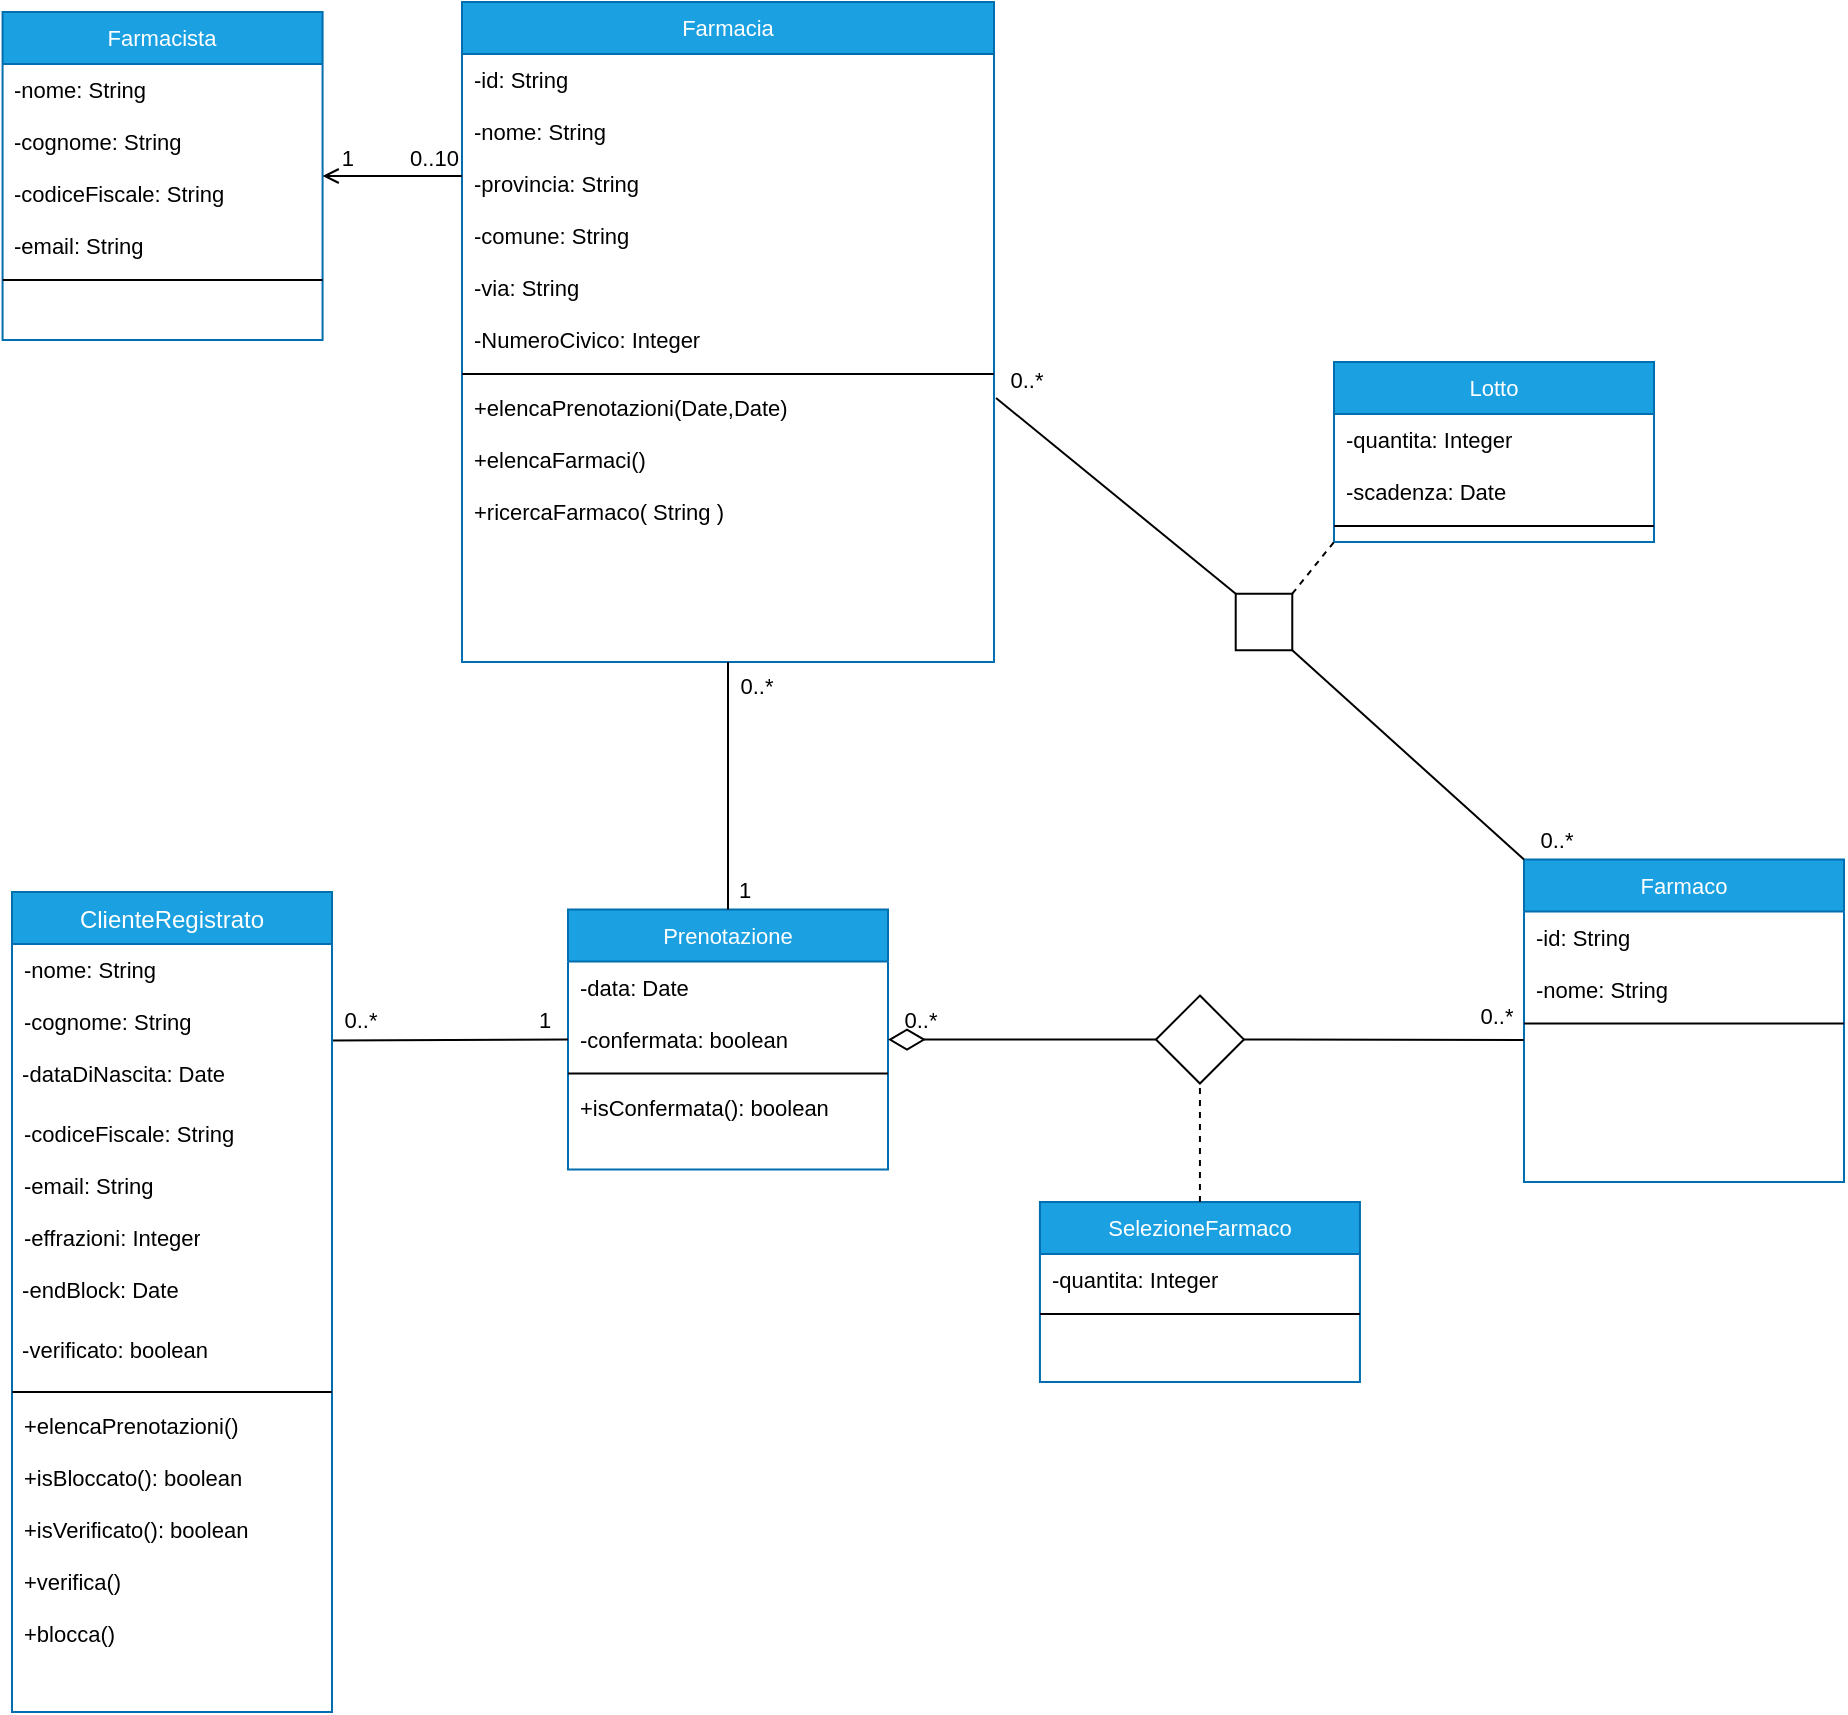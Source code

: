 <mxfile version="14.6.13" type="device"><diagram id="n_GCHAJZOZkWjjGcXOiW" name="Dominio"><mxGraphModel dx="2119" dy="756" grid="0" gridSize="10" guides="1" tooltips="1" connect="1" arrows="1" fold="1" page="1" pageScale="1" pageWidth="827" pageHeight="1169" background="none" math="0" shadow="0"><root><mxCell id="_tChWmzW72qKrH2FHl7e-0"/><mxCell id="_tChWmzW72qKrH2FHl7e-1" parent="_tChWmzW72qKrH2FHl7e-0"/><mxCell id="JJ1CziQxTOwDTlc9LSBb-0" value="Farmacia" style="swimlane;fontStyle=0;align=center;verticalAlign=top;childLayout=stackLayout;horizontal=1;startSize=26;horizontalStack=0;resizeParent=1;resizeLast=0;collapsible=1;marginBottom=0;rounded=0;shadow=0;strokeWidth=1;fillColor=#1ba1e2;strokeColor=#006EAF;fontColor=#ffffff;fontSize=11;whiteSpace=wrap;html=1;" parent="_tChWmzW72qKrH2FHl7e-1" vertex="1"><mxGeometry x="9" y="26" width="266" height="330" as="geometry"><mxRectangle x="230" y="140" width="160" height="26" as="alternateBounds"/></mxGeometry></mxCell><mxCell id="JJ1CziQxTOwDTlc9LSBb-1" value="-id: String" style="text;align=left;verticalAlign=top;spacingLeft=4;spacingRight=4;overflow=hidden;rotatable=0;points=[[0,0.5],[1,0.5]];portConstraint=eastwest;fontSize=11;whiteSpace=wrap;html=1;" parent="JJ1CziQxTOwDTlc9LSBb-0" vertex="1"><mxGeometry y="26" width="266" height="26" as="geometry"/></mxCell><mxCell id="JJ1CziQxTOwDTlc9LSBb-2" value="-nome: String&lt;br&gt;" style="text;align=left;verticalAlign=top;spacingLeft=4;spacingRight=4;overflow=hidden;rotatable=0;points=[[0,0.5],[1,0.5]];portConstraint=eastwest;fontSize=11;whiteSpace=wrap;html=1;" parent="JJ1CziQxTOwDTlc9LSBb-0" vertex="1"><mxGeometry y="52" width="266" height="26" as="geometry"/></mxCell><mxCell id="JJ1CziQxTOwDTlc9LSBb-3" value="-provincia: String" style="text;align=left;verticalAlign=top;spacingLeft=4;spacingRight=4;overflow=hidden;rotatable=0;points=[[0,0.5],[1,0.5]];portConstraint=eastwest;rounded=0;shadow=0;html=1;fontSize=11;whiteSpace=wrap;" parent="JJ1CziQxTOwDTlc9LSBb-0" vertex="1"><mxGeometry y="78" width="266" height="26" as="geometry"/></mxCell><mxCell id="JJ1CziQxTOwDTlc9LSBb-4" value="-comune: String" style="text;align=left;verticalAlign=top;spacingLeft=4;spacingRight=4;overflow=hidden;rotatable=0;points=[[0,0.5],[1,0.5]];portConstraint=eastwest;rounded=0;shadow=0;html=1;fontSize=11;whiteSpace=wrap;" parent="JJ1CziQxTOwDTlc9LSBb-0" vertex="1"><mxGeometry y="104" width="266" height="26" as="geometry"/></mxCell><mxCell id="JJ1CziQxTOwDTlc9LSBb-5" value="-via: String" style="text;align=left;verticalAlign=top;spacingLeft=4;spacingRight=4;overflow=hidden;rotatable=0;points=[[0,0.5],[1,0.5]];portConstraint=eastwest;fontSize=11;whiteSpace=wrap;html=1;" parent="JJ1CziQxTOwDTlc9LSBb-0" vertex="1"><mxGeometry y="130" width="266" height="26" as="geometry"/></mxCell><mxCell id="JJ1CziQxTOwDTlc9LSBb-6" value="-NumeroCivico: Integer" style="text;align=left;verticalAlign=top;spacingLeft=4;spacingRight=4;overflow=hidden;rotatable=0;points=[[0,0.5],[1,0.5]];portConstraint=eastwest;fontSize=11;whiteSpace=wrap;html=1;" parent="JJ1CziQxTOwDTlc9LSBb-0" vertex="1"><mxGeometry y="156" width="266" height="26" as="geometry"/></mxCell><mxCell id="JJ1CziQxTOwDTlc9LSBb-7" value="" style="line;html=1;strokeWidth=1;align=left;verticalAlign=middle;spacingTop=-1;spacingLeft=3;spacingRight=3;rotatable=0;labelPosition=right;points=[];portConstraint=eastwest;fontSize=11;whiteSpace=wrap;" parent="JJ1CziQxTOwDTlc9LSBb-0" vertex="1"><mxGeometry y="182" width="266" height="8" as="geometry"/></mxCell><mxCell id="JJ1CziQxTOwDTlc9LSBb-8" value="+elencaPrenotazioni(Date,Date)" style="text;align=left;verticalAlign=top;spacingLeft=4;spacingRight=4;overflow=hidden;rotatable=0;points=[[0,0.5],[1,0.5]];portConstraint=eastwest;fontSize=11;whiteSpace=wrap;html=1;" parent="JJ1CziQxTOwDTlc9LSBb-0" vertex="1"><mxGeometry y="190" width="266" height="26" as="geometry"/></mxCell><mxCell id="JJ1CziQxTOwDTlc9LSBb-12" value="+elencaFarmaci()" style="text;align=left;verticalAlign=top;spacingLeft=4;spacingRight=4;overflow=hidden;rotatable=0;points=[[0,0.5],[1,0.5]];portConstraint=eastwest;fontSize=11;whiteSpace=wrap;html=1;" parent="JJ1CziQxTOwDTlc9LSBb-0" vertex="1"><mxGeometry y="216" width="266" height="26" as="geometry"/></mxCell><mxCell id="JJ1CziQxTOwDTlc9LSBb-14" value="+ricercaFarmaco( String ) " style="text;align=left;verticalAlign=top;spacingLeft=4;spacingRight=4;overflow=hidden;rotatable=0;points=[[0,0.5],[1,0.5]];portConstraint=eastwest;fontSize=11;whiteSpace=wrap;html=1;" parent="JJ1CziQxTOwDTlc9LSBb-0" vertex="1"><mxGeometry y="242" width="266" height="26" as="geometry"/></mxCell><mxCell id="JJ1CziQxTOwDTlc9LSBb-15" value="Farmacista" style="swimlane;fontStyle=0;align=center;verticalAlign=top;childLayout=stackLayout;horizontal=1;startSize=26;horizontalStack=0;resizeParent=1;resizeLast=0;collapsible=1;marginBottom=0;rounded=0;shadow=0;strokeWidth=1;fillColor=#1ba1e2;strokeColor=#006EAF;fontColor=#ffffff;fontSize=11;whiteSpace=wrap;html=1;" parent="_tChWmzW72qKrH2FHl7e-1" vertex="1"><mxGeometry x="-220.71" y="31" width="160" height="164" as="geometry"><mxRectangle x="550" y="140" width="160" height="26" as="alternateBounds"/></mxGeometry></mxCell><mxCell id="JJ1CziQxTOwDTlc9LSBb-16" value="-nome: String" style="text;align=left;verticalAlign=top;spacingLeft=4;spacingRight=4;overflow=hidden;rotatable=0;points=[[0,0.5],[1,0.5]];portConstraint=eastwest;fontSize=11;whiteSpace=wrap;html=1;" parent="JJ1CziQxTOwDTlc9LSBb-15" vertex="1"><mxGeometry y="26" width="160" height="26" as="geometry"/></mxCell><mxCell id="JJ1CziQxTOwDTlc9LSBb-17" value="-cognome: String" style="text;align=left;verticalAlign=top;spacingLeft=4;spacingRight=4;overflow=hidden;rotatable=0;points=[[0,0.5],[1,0.5]];portConstraint=eastwest;rounded=0;shadow=0;html=1;fontSize=11;whiteSpace=wrap;" parent="JJ1CziQxTOwDTlc9LSBb-15" vertex="1"><mxGeometry y="52" width="160" height="26" as="geometry"/></mxCell><mxCell id="JJ1CziQxTOwDTlc9LSBb-18" value="-codiceFiscale: String" style="text;align=left;verticalAlign=top;spacingLeft=4;spacingRight=4;overflow=hidden;rotatable=0;points=[[0,0.5],[1,0.5]];portConstraint=eastwest;rounded=0;shadow=0;html=1;fontSize=11;whiteSpace=wrap;" parent="JJ1CziQxTOwDTlc9LSBb-15" vertex="1"><mxGeometry y="78" width="160" height="26" as="geometry"/></mxCell><mxCell id="JJ1CziQxTOwDTlc9LSBb-19" value="-email: String" style="text;align=left;verticalAlign=top;spacingLeft=4;spacingRight=4;overflow=hidden;rotatable=0;points=[[0,0.5],[1,0.5]];portConstraint=eastwest;fontSize=11;whiteSpace=wrap;html=1;" parent="JJ1CziQxTOwDTlc9LSBb-15" vertex="1"><mxGeometry y="104" width="160" height="26" as="geometry"/></mxCell><mxCell id="JJ1CziQxTOwDTlc9LSBb-21" value="" style="line;html=1;strokeWidth=1;align=left;verticalAlign=middle;spacingTop=-1;spacingLeft=3;spacingRight=3;rotatable=0;labelPosition=right;points=[];portConstraint=eastwest;fontSize=11;whiteSpace=wrap;" parent="JJ1CziQxTOwDTlc9LSBb-15" vertex="1"><mxGeometry y="130" width="160" height="8" as="geometry"/></mxCell><mxCell id="JJ1CziQxTOwDTlc9LSBb-22" value="" style="endArrow=open;shadow=0;strokeWidth=1;rounded=0;endFill=1;edgeStyle=elbowEdgeStyle;elbow=vertical;fontSize=11;html=1;" parent="_tChWmzW72qKrH2FHl7e-1" source="JJ1CziQxTOwDTlc9LSBb-0" target="JJ1CziQxTOwDTlc9LSBb-15" edge="1"><mxGeometry x="0.5" y="41" relative="1" as="geometry"><mxPoint x="111" y="106" as="sourcePoint"/><mxPoint x="271" y="106" as="targetPoint"/><mxPoint x="-40" y="32" as="offset"/></mxGeometry></mxCell><mxCell id="JJ1CziQxTOwDTlc9LSBb-23" value="0..10" style="resizable=0;align=left;verticalAlign=bottom;labelBackgroundColor=none;fontSize=11;html=1;" parent="JJ1CziQxTOwDTlc9LSBb-22" connectable="0" vertex="1"><mxGeometry x="-1" relative="1" as="geometry"><mxPoint x="-28" y="-1" as="offset"/></mxGeometry></mxCell><mxCell id="JJ1CziQxTOwDTlc9LSBb-24" value="1" style="resizable=0;align=right;verticalAlign=bottom;labelBackgroundColor=none;fontSize=11;html=1;" parent="JJ1CziQxTOwDTlc9LSBb-22" connectable="0" vertex="1"><mxGeometry x="1" relative="1" as="geometry"><mxPoint x="16" y="-1" as="offset"/></mxGeometry></mxCell><mxCell id="JJ1CziQxTOwDTlc9LSBb-25" value="Farmaco" style="swimlane;fontStyle=0;align=center;verticalAlign=top;childLayout=stackLayout;horizontal=1;startSize=26;horizontalStack=0;resizeParent=1;resizeLast=0;collapsible=1;marginBottom=0;rounded=0;shadow=0;strokeWidth=1;fillColor=#1ba1e2;strokeColor=#006EAF;fontColor=#ffffff;fontSize=11;whiteSpace=wrap;html=1;" parent="_tChWmzW72qKrH2FHl7e-1" vertex="1"><mxGeometry x="540" y="454.77" width="160" height="161.23" as="geometry"><mxRectangle x="230" y="140" width="160" height="26" as="alternateBounds"/></mxGeometry></mxCell><mxCell id="JJ1CziQxTOwDTlc9LSBb-26" value="-id: String" style="text;align=left;verticalAlign=top;spacingLeft=4;spacingRight=4;overflow=hidden;rotatable=0;points=[[0,0.5],[1,0.5]];portConstraint=eastwest;fontSize=11;whiteSpace=wrap;html=1;" parent="JJ1CziQxTOwDTlc9LSBb-25" vertex="1"><mxGeometry y="26" width="160" height="26" as="geometry"/></mxCell><mxCell id="JJ1CziQxTOwDTlc9LSBb-27" value="-nome: String&lt;br&gt;" style="text;align=left;verticalAlign=top;spacingLeft=4;spacingRight=4;overflow=hidden;rotatable=0;points=[[0,0.5],[1,0.5]];portConstraint=eastwest;fontSize=11;whiteSpace=wrap;html=1;" parent="JJ1CziQxTOwDTlc9LSBb-25" vertex="1"><mxGeometry y="52" width="160" height="26" as="geometry"/></mxCell><mxCell id="JJ1CziQxTOwDTlc9LSBb-28" value="" style="line;html=1;strokeWidth=1;align=left;verticalAlign=middle;spacingTop=-1;spacingLeft=3;spacingRight=3;rotatable=0;labelPosition=right;points=[];portConstraint=eastwest;fontSize=11;whiteSpace=wrap;" parent="JJ1CziQxTOwDTlc9LSBb-25" vertex="1"><mxGeometry y="78" width="160" height="8" as="geometry"/></mxCell><mxCell id="JJ1CziQxTOwDTlc9LSBb-29" value="Prenotazione" style="swimlane;fontStyle=0;align=center;verticalAlign=top;childLayout=stackLayout;horizontal=1;startSize=26;horizontalStack=0;resizeParent=1;resizeLast=0;collapsible=1;marginBottom=0;rounded=0;shadow=0;strokeWidth=1;fillColor=#1ba1e2;strokeColor=#006EAF;fontColor=#ffffff;fontSize=11;whiteSpace=wrap;html=1;" parent="_tChWmzW72qKrH2FHl7e-1" vertex="1"><mxGeometry x="62" y="479.77" width="160" height="130" as="geometry"><mxRectangle x="230" y="140" width="160" height="26" as="alternateBounds"/></mxGeometry></mxCell><mxCell id="JJ1CziQxTOwDTlc9LSBb-30" value="-data: Date&lt;br&gt;" style="text;align=left;verticalAlign=top;spacingLeft=4;spacingRight=4;overflow=hidden;rotatable=0;points=[[0,0.5],[1,0.5]];portConstraint=eastwest;fontSize=11;whiteSpace=wrap;html=1;" parent="JJ1CziQxTOwDTlc9LSBb-29" vertex="1"><mxGeometry y="26" width="160" height="26" as="geometry"/></mxCell><mxCell id="JJ1CziQxTOwDTlc9LSBb-31" value="-confermata: boolean" style="text;align=left;verticalAlign=top;spacingLeft=4;spacingRight=4;overflow=hidden;rotatable=0;points=[[0,0.5],[1,0.5]];portConstraint=eastwest;fontSize=11;whiteSpace=wrap;html=1;" parent="JJ1CziQxTOwDTlc9LSBb-29" vertex="1"><mxGeometry y="52" width="160" height="26" as="geometry"/></mxCell><mxCell id="JJ1CziQxTOwDTlc9LSBb-32" value="" style="line;html=1;strokeWidth=1;align=left;verticalAlign=middle;spacingTop=-1;spacingLeft=3;spacingRight=3;rotatable=0;labelPosition=right;points=[];portConstraint=eastwest;fontSize=11;whiteSpace=wrap;" parent="JJ1CziQxTOwDTlc9LSBb-29" vertex="1"><mxGeometry y="78" width="160" height="8" as="geometry"/></mxCell><mxCell id="JJ1CziQxTOwDTlc9LSBb-33" value="+isConfermata(): boolean" style="text;align=left;verticalAlign=top;spacingLeft=4;spacingRight=4;overflow=hidden;rotatable=0;points=[[0,0.5],[1,0.5]];portConstraint=eastwest;fontSize=11;labelBorderColor=none;whiteSpace=wrap;html=1;" parent="JJ1CziQxTOwDTlc9LSBb-29" vertex="1"><mxGeometry y="86" width="160" height="26" as="geometry"/></mxCell><mxCell id="JJ1CziQxTOwDTlc9LSBb-34" value="" style="endArrow=none;html=1;entryX=0.5;entryY=1;entryDx=0;entryDy=0;exitX=0.5;exitY=0;exitDx=0;exitDy=0;endFill=0;fontSize=11;" parent="_tChWmzW72qKrH2FHl7e-1" source="JJ1CziQxTOwDTlc9LSBb-29" target="JJ1CziQxTOwDTlc9LSBb-0" edge="1"><mxGeometry width="50" height="50" relative="1" as="geometry"><mxPoint x="391" y="312" as="sourcePoint"/><mxPoint x="391" y="234" as="targetPoint"/></mxGeometry></mxCell><mxCell id="JJ1CziQxTOwDTlc9LSBb-35" value="" style="endArrow=none;html=1;exitX=0.998;exitY=0.854;exitDx=0;exitDy=0;entryX=0;entryY=0.5;entryDx=0;entryDy=0;endFill=0;fontSize=11;exitPerimeter=0;" parent="_tChWmzW72qKrH2FHl7e-1" source="JJ1CziQxTOwDTlc9LSBb-46" target="JJ1CziQxTOwDTlc9LSBb-31" edge="1"><mxGeometry width="50" height="50" relative="1" as="geometry"><mxPoint x="144" y="754" as="sourcePoint"/><mxPoint x="677" y="554" as="targetPoint"/></mxGeometry></mxCell><mxCell id="JJ1CziQxTOwDTlc9LSBb-38" value="0..*" style="text;html=1;align=center;verticalAlign=middle;resizable=0;points=[];autosize=1;strokeColor=none;fontSize=11;" parent="_tChWmzW72qKrH2FHl7e-1" vertex="1"><mxGeometry x="277" y="206" width="27" height="17" as="geometry"/></mxCell><mxCell id="JJ1CziQxTOwDTlc9LSBb-39" value="1" style="text;html=1;align=center;verticalAlign=middle;resizable=0;points=[];autosize=1;strokeColor=none;fontSize=11;" parent="_tChWmzW72qKrH2FHl7e-1" vertex="1"><mxGeometry x="142" y="461.77" width="16" height="17" as="geometry"/></mxCell><mxCell id="JJ1CziQxTOwDTlc9LSBb-40" value="0..*" style="text;html=1;align=center;verticalAlign=middle;resizable=0;points=[];autosize=1;strokeColor=none;fontSize=11;" parent="_tChWmzW72qKrH2FHl7e-1" vertex="1"><mxGeometry x="142" y="359" width="27" height="17" as="geometry"/></mxCell><mxCell id="JJ1CziQxTOwDTlc9LSBb-41" value="1" style="text;html=1;align=center;verticalAlign=middle;resizable=0;points=[];autosize=1;strokeColor=none;fontSize=11;" parent="_tChWmzW72qKrH2FHl7e-1" vertex="1"><mxGeometry x="42" y="526.88" width="16" height="17" as="geometry"/></mxCell><mxCell id="JJ1CziQxTOwDTlc9LSBb-42" value="0..*" style="text;html=1;align=center;verticalAlign=middle;resizable=0;points=[];autosize=1;strokeColor=none;fontSize=11;" parent="_tChWmzW72qKrH2FHl7e-1" vertex="1"><mxGeometry x="-56" y="526" width="27" height="17" as="geometry"/></mxCell><mxCell id="JJ1CziQxTOwDTlc9LSBb-43" value="0..*" style="text;html=1;align=center;verticalAlign=middle;resizable=0;points=[];autosize=1;strokeColor=none;fontSize=11;" parent="_tChWmzW72qKrH2FHl7e-1" vertex="1"><mxGeometry x="224" y="526" width="27" height="17" as="geometry"/></mxCell><mxCell id="JJ1CziQxTOwDTlc9LSBb-44" value="ClienteRegistrato" style="swimlane;fontStyle=0;align=center;verticalAlign=top;childLayout=stackLayout;horizontal=1;startSize=26;horizontalStack=0;resizeParent=1;resizeLast=0;collapsible=1;marginBottom=0;rounded=0;shadow=0;strokeWidth=1;fillColor=#1ba1e2;strokeColor=#006EAF;fontColor=#ffffff;whiteSpace=wrap;html=1;" parent="_tChWmzW72qKrH2FHl7e-1" vertex="1"><mxGeometry x="-216" y="471" width="160" height="410" as="geometry"><mxRectangle x="230" y="140" width="160" height="26" as="alternateBounds"/></mxGeometry></mxCell><mxCell id="JJ1CziQxTOwDTlc9LSBb-45" value="-nome: String&lt;br&gt;" style="text;align=left;verticalAlign=top;spacingLeft=4;spacingRight=4;overflow=hidden;rotatable=0;points=[[0,0.5],[1,0.5]];portConstraint=eastwest;fontSize=11;whiteSpace=wrap;html=1;" parent="JJ1CziQxTOwDTlc9LSBb-44" vertex="1"><mxGeometry y="26" width="160" height="26" as="geometry"/></mxCell><mxCell id="JJ1CziQxTOwDTlc9LSBb-46" value="-cognome: String" style="text;align=left;verticalAlign=top;spacingLeft=4;spacingRight=4;overflow=hidden;rotatable=0;points=[[0,0.5],[1,0.5]];portConstraint=eastwest;fontSize=11;whiteSpace=wrap;html=1;" parent="JJ1CziQxTOwDTlc9LSBb-44" vertex="1"><mxGeometry y="52" width="160" height="26" as="geometry"/></mxCell><mxCell id="Y8Ijto_cf1J3P9peaObt-0" value="&lt;font face=&quot;helvetica&quot; style=&quot;font-size: 11px;&quot;&gt;&amp;nbsp;-dataDiNascita: Date&lt;/font&gt;" style="text;whiteSpace=wrap;html=1;fontSize=11;" parent="JJ1CziQxTOwDTlc9LSBb-44" vertex="1"><mxGeometry y="78" width="160" height="30" as="geometry"/></mxCell><mxCell id="JJ1CziQxTOwDTlc9LSBb-47" value="-codiceFiscale: String" style="text;align=left;verticalAlign=top;spacingLeft=4;spacingRight=4;overflow=hidden;rotatable=0;points=[[0,0.5],[1,0.5]];portConstraint=eastwest;fontSize=11;whiteSpace=wrap;html=1;" parent="JJ1CziQxTOwDTlc9LSBb-44" vertex="1"><mxGeometry y="108" width="160" height="26" as="geometry"/></mxCell><mxCell id="JJ1CziQxTOwDTlc9LSBb-48" value="-email: String" style="text;align=left;verticalAlign=top;spacingLeft=4;spacingRight=4;overflow=hidden;rotatable=0;points=[[0,0.5],[1,0.5]];portConstraint=eastwest;fontSize=11;whiteSpace=wrap;html=1;" parent="JJ1CziQxTOwDTlc9LSBb-44" vertex="1"><mxGeometry y="134" width="160" height="26" as="geometry"/></mxCell><mxCell id="JJ1CziQxTOwDTlc9LSBb-50" value="-effrazioni: Integer" style="text;align=left;verticalAlign=top;spacingLeft=4;spacingRight=4;overflow=hidden;rotatable=0;points=[[0,0.5],[1,0.5]];portConstraint=eastwest;fontSize=11;whiteSpace=wrap;html=1;" parent="JJ1CziQxTOwDTlc9LSBb-44" vertex="1"><mxGeometry y="160" width="160" height="26" as="geometry"/></mxCell><mxCell id="JJ1CziQxTOwDTlc9LSBb-51" value="&lt;font face=&quot;helvetica&quot; style=&quot;font-size: 11px;&quot;&gt;&amp;nbsp;-endBlock: Date&lt;/font&gt;" style="text;whiteSpace=wrap;html=1;fontSize=11;" parent="JJ1CziQxTOwDTlc9LSBb-44" vertex="1"><mxGeometry y="186" width="160" height="30" as="geometry"/></mxCell><mxCell id="JJ1CziQxTOwDTlc9LSBb-52" value="&lt;font face=&quot;helvetica&quot; style=&quot;font-size: 11px;&quot;&gt;&amp;nbsp;-verificato: boolean&lt;/font&gt;" style="text;whiteSpace=wrap;html=1;fontSize=11;" parent="JJ1CziQxTOwDTlc9LSBb-44" vertex="1"><mxGeometry y="216" width="160" height="30" as="geometry"/></mxCell><mxCell id="JJ1CziQxTOwDTlc9LSBb-53" value="" style="line;html=1;strokeWidth=1;align=left;verticalAlign=middle;spacingTop=-1;spacingLeft=3;spacingRight=3;rotatable=0;labelPosition=right;points=[];portConstraint=eastwest;fontSize=11;whiteSpace=wrap;" parent="JJ1CziQxTOwDTlc9LSBb-44" vertex="1"><mxGeometry y="246" width="160" height="8" as="geometry"/></mxCell><mxCell id="JJ1CziQxTOwDTlc9LSBb-54" value="+elencaPrenotazioni()" style="text;align=left;verticalAlign=top;spacingLeft=4;spacingRight=4;overflow=hidden;rotatable=0;points=[[0,0.5],[1,0.5]];portConstraint=eastwest;fontSize=11;whiteSpace=wrap;html=1;" parent="JJ1CziQxTOwDTlc9LSBb-44" vertex="1"><mxGeometry y="254" width="160" height="26" as="geometry"/></mxCell><mxCell id="JJ1CziQxTOwDTlc9LSBb-55" value="+isBloccato(): boolean" style="text;align=left;verticalAlign=top;spacingLeft=4;spacingRight=4;overflow=hidden;rotatable=0;points=[[0,0.5],[1,0.5]];portConstraint=eastwest;fontSize=11;whiteSpace=wrap;html=1;" parent="JJ1CziQxTOwDTlc9LSBb-44" vertex="1"><mxGeometry y="280" width="160" height="26" as="geometry"/></mxCell><mxCell id="JJ1CziQxTOwDTlc9LSBb-56" value="+isVerificato(): boolean" style="text;align=left;verticalAlign=top;spacingLeft=4;spacingRight=4;overflow=hidden;rotatable=0;points=[[0,0.5],[1,0.5]];portConstraint=eastwest;fontSize=11;whiteSpace=wrap;html=1;" parent="JJ1CziQxTOwDTlc9LSBb-44" vertex="1"><mxGeometry y="306" width="160" height="26" as="geometry"/></mxCell><mxCell id="JJ1CziQxTOwDTlc9LSBb-57" value="+verifica()" style="text;align=left;verticalAlign=top;spacingLeft=4;spacingRight=4;overflow=hidden;rotatable=0;points=[[0,0.5],[1,0.5]];portConstraint=eastwest;fontSize=11;whiteSpace=wrap;html=1;" parent="JJ1CziQxTOwDTlc9LSBb-44" vertex="1"><mxGeometry y="332" width="160" height="26" as="geometry"/></mxCell><mxCell id="M6Q1sX8GIs93Bj23Sji9-1" value="+blocca()" style="text;align=left;verticalAlign=top;spacingLeft=4;spacingRight=4;overflow=hidden;rotatable=0;points=[[0,0.5],[1,0.5]];portConstraint=eastwest;fontSize=11;whiteSpace=wrap;html=1;" parent="JJ1CziQxTOwDTlc9LSBb-44" vertex="1"><mxGeometry y="358" width="160" height="26" as="geometry"/></mxCell><mxCell id="JJ1CziQxTOwDTlc9LSBb-58" value="" style="endArrow=none;html=1;entryX=0;entryY=0;entryDx=0;entryDy=0;endFill=0;startArrow=none;exitX=1;exitY=0.5;exitDx=0;exitDy=0;fontSize=11;" parent="_tChWmzW72qKrH2FHl7e-1" source="JJ1CziQxTOwDTlc9LSBb-71" target="JJ1CziQxTOwDTlc9LSBb-25" edge="1"><mxGeometry width="50" height="50" relative="1" as="geometry"><mxPoint x="276" y="224" as="sourcePoint"/><mxPoint x="490.0" y="434" as="targetPoint"/></mxGeometry></mxCell><mxCell id="JJ1CziQxTOwDTlc9LSBb-59" value="" style="endArrow=none;html=1;exitX=1;exitY=0.5;exitDx=0;exitDy=0;endFill=0;startSize=16;strokeWidth=1;startArrow=none;startFill=0;fontSize=11;" parent="_tChWmzW72qKrH2FHl7e-1" source="JJ1CziQxTOwDTlc9LSBb-67" edge="1"><mxGeometry width="50" height="50" relative="1" as="geometry"><mxPoint x="223" y="544" as="sourcePoint"/><mxPoint x="540" y="545" as="targetPoint"/></mxGeometry></mxCell><mxCell id="JJ1CziQxTOwDTlc9LSBb-60" value="0..*" style="text;html=1;align=center;verticalAlign=middle;resizable=0;points=[];autosize=1;strokeColor=none;fontSize=11;" parent="_tChWmzW72qKrH2FHl7e-1" vertex="1"><mxGeometry x="542" y="436" width="27" height="17" as="geometry"/></mxCell><mxCell id="JJ1CziQxTOwDTlc9LSBb-61" value="Lotto" style="swimlane;fontStyle=0;align=center;verticalAlign=top;childLayout=stackLayout;horizontal=1;startSize=26;horizontalStack=0;resizeParent=1;resizeLast=0;collapsible=1;marginBottom=0;rounded=0;shadow=0;strokeWidth=1;fillColor=#1ba1e2;strokeColor=#006EAF;fontColor=#ffffff;fontSize=11;whiteSpace=wrap;html=1;" parent="_tChWmzW72qKrH2FHl7e-1" vertex="1"><mxGeometry x="445" y="206" width="160" height="90" as="geometry"><mxRectangle x="550" y="140" width="160" height="26" as="alternateBounds"/></mxGeometry></mxCell><mxCell id="JJ1CziQxTOwDTlc9LSBb-62" value="-quantita: Integer" style="text;align=left;verticalAlign=top;spacingLeft=4;spacingRight=4;overflow=hidden;rotatable=0;points=[[0,0.5],[1,0.5]];portConstraint=eastwest;fontSize=11;whiteSpace=wrap;html=1;" parent="JJ1CziQxTOwDTlc9LSBb-61" vertex="1"><mxGeometry y="26" width="160" height="26" as="geometry"/></mxCell><mxCell id="2xut3X-TaAeLhcqenz1Z-0" value="-scadenza: Date" style="text;align=left;verticalAlign=top;spacingLeft=4;spacingRight=4;overflow=hidden;rotatable=0;points=[[0,0.5],[1,0.5]];portConstraint=eastwest;fontSize=11;whiteSpace=wrap;html=1;" parent="JJ1CziQxTOwDTlc9LSBb-61" vertex="1"><mxGeometry y="52" width="160" height="26" as="geometry"/></mxCell><mxCell id="JJ1CziQxTOwDTlc9LSBb-63" value="" style="line;html=1;strokeWidth=1;align=left;verticalAlign=middle;spacingTop=-1;spacingLeft=3;spacingRight=3;rotatable=0;labelPosition=right;points=[];portConstraint=eastwest;fontSize=11;whiteSpace=wrap;" parent="JJ1CziQxTOwDTlc9LSBb-61" vertex="1"><mxGeometry y="78" width="160" height="8" as="geometry"/></mxCell><mxCell id="JJ1CziQxTOwDTlc9LSBb-64" value="SelezioneFarmaco" style="swimlane;fontStyle=0;align=center;verticalAlign=top;childLayout=stackLayout;horizontal=1;startSize=26;horizontalStack=0;resizeParent=1;resizeLast=0;collapsible=1;marginBottom=0;rounded=0;shadow=0;strokeWidth=1;fillColor=#1ba1e2;strokeColor=#006EAF;fontColor=#ffffff;fontSize=11;whiteSpace=wrap;html=1;" parent="_tChWmzW72qKrH2FHl7e-1" vertex="1"><mxGeometry x="297.97" y="626" width="160" height="90" as="geometry"><mxRectangle x="550" y="140" width="160" height="26" as="alternateBounds"/></mxGeometry></mxCell><mxCell id="JJ1CziQxTOwDTlc9LSBb-65" value="-quantita: Integer" style="text;align=left;verticalAlign=top;spacingLeft=4;spacingRight=4;overflow=hidden;rotatable=0;points=[[0,0.5],[1,0.5]];portConstraint=eastwest;fontSize=11;whiteSpace=wrap;html=1;" parent="JJ1CziQxTOwDTlc9LSBb-64" vertex="1"><mxGeometry y="26" width="160" height="26" as="geometry"/></mxCell><mxCell id="JJ1CziQxTOwDTlc9LSBb-66" value="" style="line;html=1;strokeWidth=1;align=left;verticalAlign=middle;spacingTop=-1;spacingLeft=3;spacingRight=3;rotatable=0;labelPosition=right;points=[];portConstraint=eastwest;fontSize=11;whiteSpace=wrap;" parent="JJ1CziQxTOwDTlc9LSBb-64" vertex="1"><mxGeometry y="52" width="160" height="8" as="geometry"/></mxCell><mxCell id="JJ1CziQxTOwDTlc9LSBb-67" value="" style="rhombus;whiteSpace=wrap;html=1;rotation=0;fontSize=11;" parent="_tChWmzW72qKrH2FHl7e-1" vertex="1"><mxGeometry x="355.97" y="522.77" width="44" height="44" as="geometry"/></mxCell><mxCell id="JJ1CziQxTOwDTlc9LSBb-68" value="" style="endArrow=none;html=1;exitX=1;exitY=0.5;exitDx=0;exitDy=0;entryX=0;entryY=0.5;entryDx=0;entryDy=0;endFill=0;startSize=16;sourcePerimeterSpacing=0;strokeWidth=1;startArrow=diamondThin;startFill=0;fontSize=11;" parent="_tChWmzW72qKrH2FHl7e-1" source="JJ1CziQxTOwDTlc9LSBb-29" target="JJ1CziQxTOwDTlc9LSBb-67" edge="1"><mxGeometry width="50" height="50" relative="1" as="geometry"><mxPoint x="223" y="544" as="sourcePoint"/><mxPoint x="530" y="542" as="targetPoint"/></mxGeometry></mxCell><mxCell id="JJ1CziQxTOwDTlc9LSBb-69" value="" style="endArrow=none;html=1;startSize=16;sourcePerimeterSpacing=0;strokeWidth=1;exitX=0.5;exitY=0;exitDx=0;exitDy=0;dashed=1;fontSize=11;" parent="_tChWmzW72qKrH2FHl7e-1" source="JJ1CziQxTOwDTlc9LSBb-64" target="JJ1CziQxTOwDTlc9LSBb-67" edge="1"><mxGeometry width="50" height="50" relative="1" as="geometry"><mxPoint x="460" y="596" as="sourcePoint"/><mxPoint x="378" y="566" as="targetPoint"/></mxGeometry></mxCell><mxCell id="JJ1CziQxTOwDTlc9LSBb-70" value="" style="endArrow=none;html=1;startSize=16;sourcePerimeterSpacing=0;strokeWidth=1;entryX=0;entryY=1;entryDx=0;entryDy=0;exitX=0.5;exitY=0;exitDx=0;exitDy=0;dashed=1;fontSize=11;" parent="_tChWmzW72qKrH2FHl7e-1" source="JJ1CziQxTOwDTlc9LSBb-71" target="JJ1CziQxTOwDTlc9LSBb-61" edge="1"><mxGeometry width="50" height="50" relative="1" as="geometry"><mxPoint x="670" y="346" as="sourcePoint"/><mxPoint x="460" y="316" as="targetPoint"/></mxGeometry></mxCell><mxCell id="JJ1CziQxTOwDTlc9LSBb-71" value="" style="rhombus;whiteSpace=wrap;html=1;rotation=45;fontSize=11;" parent="_tChWmzW72qKrH2FHl7e-1" vertex="1"><mxGeometry x="390" y="316" width="40" height="40" as="geometry"/></mxCell><mxCell id="JJ1CziQxTOwDTlc9LSBb-72" value="" style="endArrow=none;html=1;entryX=0;entryY=0.5;entryDx=0;entryDy=0;endFill=0;fontSize=11;" parent="_tChWmzW72qKrH2FHl7e-1" target="JJ1CziQxTOwDTlc9LSBb-71" edge="1"><mxGeometry width="50" height="50" relative="1" as="geometry"><mxPoint x="276" y="224" as="sourcePoint"/><mxPoint x="560" y="454" as="targetPoint"/></mxGeometry></mxCell><mxCell id="JJ1CziQxTOwDTlc9LSBb-73" value="0..*" style="text;html=1;align=center;verticalAlign=middle;resizable=0;points=[];autosize=1;strokeColor=none;fontSize=11;" parent="_tChWmzW72qKrH2FHl7e-1" vertex="1"><mxGeometry x="512" y="524.77" width="27" height="17" as="geometry"/></mxCell></root></mxGraphModel></diagram></mxfile>